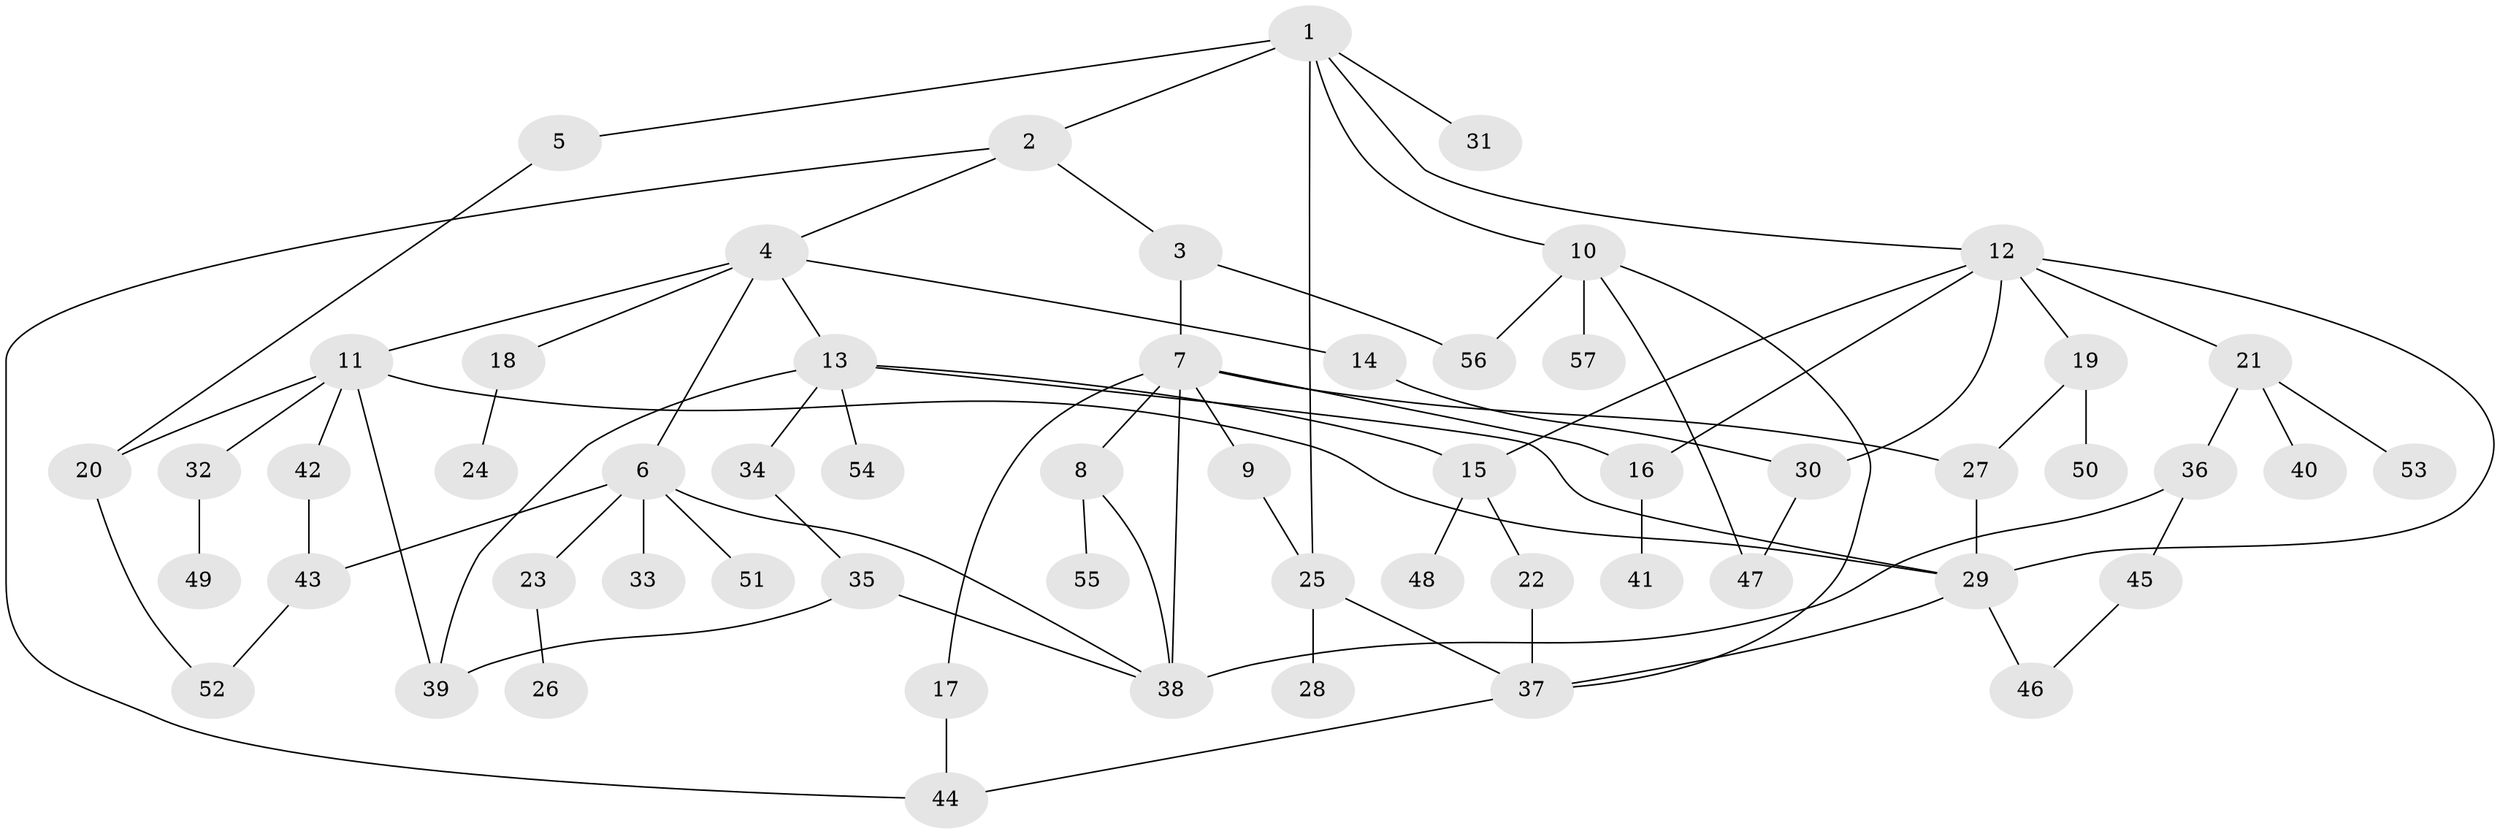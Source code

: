 // coarse degree distribution, {5: 0.08695652173913043, 7: 0.043478260869565216, 4: 0.13043478260869565, 6: 0.08695652173913043, 2: 0.13043478260869565, 9: 0.043478260869565216, 3: 0.17391304347826086, 10: 0.043478260869565216, 1: 0.2608695652173913}
// Generated by graph-tools (version 1.1) at 2025/48/03/04/25 22:48:48]
// undirected, 57 vertices, 81 edges
graph export_dot {
  node [color=gray90,style=filled];
  1;
  2;
  3;
  4;
  5;
  6;
  7;
  8;
  9;
  10;
  11;
  12;
  13;
  14;
  15;
  16;
  17;
  18;
  19;
  20;
  21;
  22;
  23;
  24;
  25;
  26;
  27;
  28;
  29;
  30;
  31;
  32;
  33;
  34;
  35;
  36;
  37;
  38;
  39;
  40;
  41;
  42;
  43;
  44;
  45;
  46;
  47;
  48;
  49;
  50;
  51;
  52;
  53;
  54;
  55;
  56;
  57;
  1 -- 2;
  1 -- 5;
  1 -- 10;
  1 -- 12;
  1 -- 25;
  1 -- 31;
  2 -- 3;
  2 -- 4;
  2 -- 44;
  3 -- 7;
  3 -- 56;
  4 -- 6;
  4 -- 11;
  4 -- 13;
  4 -- 14;
  4 -- 18;
  5 -- 20;
  6 -- 23;
  6 -- 33;
  6 -- 51;
  6 -- 38;
  6 -- 43;
  7 -- 8;
  7 -- 9;
  7 -- 16;
  7 -- 17;
  7 -- 27;
  7 -- 38;
  8 -- 38;
  8 -- 55;
  9 -- 25;
  10 -- 56;
  10 -- 57;
  10 -- 47;
  10 -- 37;
  11 -- 20;
  11 -- 32;
  11 -- 42;
  11 -- 39;
  11 -- 29;
  12 -- 19;
  12 -- 21;
  12 -- 30;
  12 -- 29;
  12 -- 16;
  12 -- 15;
  13 -- 15;
  13 -- 29;
  13 -- 34;
  13 -- 39;
  13 -- 54;
  14 -- 30;
  15 -- 22;
  15 -- 48;
  16 -- 41;
  17 -- 44;
  18 -- 24;
  19 -- 50;
  19 -- 27;
  20 -- 52;
  21 -- 36;
  21 -- 40;
  21 -- 53;
  22 -- 37;
  23 -- 26;
  25 -- 28;
  25 -- 37;
  27 -- 29;
  29 -- 46;
  29 -- 37;
  30 -- 47;
  32 -- 49;
  34 -- 35;
  35 -- 39;
  35 -- 38;
  36 -- 45;
  36 -- 38;
  37 -- 44;
  42 -- 43;
  43 -- 52;
  45 -- 46;
}
